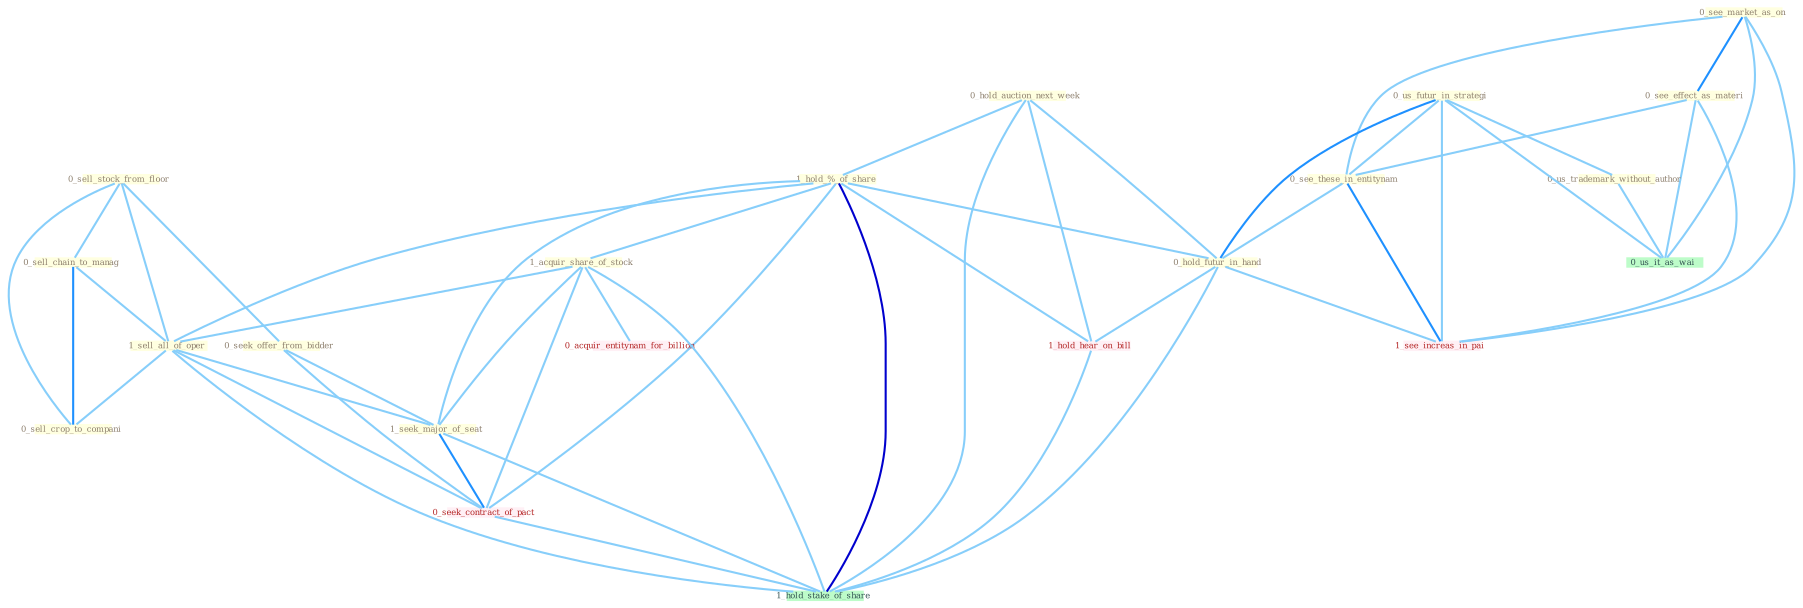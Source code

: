 Graph G{ 
    node
    [shape=polygon,style=filled,width=.5,height=.06,color="#BDFCC9",fixedsize=true,fontsize=4,
    fontcolor="#2f4f4f"];
    {node
    [color="#ffffe0", fontcolor="#8b7d6b"] "0_hold_auction_next_week " "0_see_market_as_on " "0_see_effect_as_materi " "0_sell_stock_from_floor " "0_us_futur_in_strategi " "0_sell_chain_to_manag " "1_hold_%_of_share " "0_us_trademark_without_author " "0_see_these_in_entitynam " "1_acquir_share_of_stock " "0_seek_offer_from_bidder " "1_sell_all_of_oper " "0_hold_futur_in_hand " "1_seek_major_of_seat " "0_sell_crop_to_compani "}
{node [color="#fff0f5", fontcolor="#b22222"] "0_seek_contract_of_pact " "0_acquir_entitynam_for_billion " "1_see_increas_in_pai " "1_hold_hear_on_bill "}
edge [color="#B0E2FF"];

	"0_hold_auction_next_week " -- "1_hold_%_of_share " [w="1", color="#87cefa" ];
	"0_hold_auction_next_week " -- "0_hold_futur_in_hand " [w="1", color="#87cefa" ];
	"0_hold_auction_next_week " -- "1_hold_hear_on_bill " [w="1", color="#87cefa" ];
	"0_hold_auction_next_week " -- "1_hold_stake_of_share " [w="1", color="#87cefa" ];
	"0_see_market_as_on " -- "0_see_effect_as_materi " [w="2", color="#1e90ff" , len=0.8];
	"0_see_market_as_on " -- "0_see_these_in_entitynam " [w="1", color="#87cefa" ];
	"0_see_market_as_on " -- "0_us_it_as_wai " [w="1", color="#87cefa" ];
	"0_see_market_as_on " -- "1_see_increas_in_pai " [w="1", color="#87cefa" ];
	"0_see_effect_as_materi " -- "0_see_these_in_entitynam " [w="1", color="#87cefa" ];
	"0_see_effect_as_materi " -- "0_us_it_as_wai " [w="1", color="#87cefa" ];
	"0_see_effect_as_materi " -- "1_see_increas_in_pai " [w="1", color="#87cefa" ];
	"0_sell_stock_from_floor " -- "0_sell_chain_to_manag " [w="1", color="#87cefa" ];
	"0_sell_stock_from_floor " -- "0_seek_offer_from_bidder " [w="1", color="#87cefa" ];
	"0_sell_stock_from_floor " -- "1_sell_all_of_oper " [w="1", color="#87cefa" ];
	"0_sell_stock_from_floor " -- "0_sell_crop_to_compani " [w="1", color="#87cefa" ];
	"0_us_futur_in_strategi " -- "0_us_trademark_without_author " [w="1", color="#87cefa" ];
	"0_us_futur_in_strategi " -- "0_see_these_in_entitynam " [w="1", color="#87cefa" ];
	"0_us_futur_in_strategi " -- "0_hold_futur_in_hand " [w="2", color="#1e90ff" , len=0.8];
	"0_us_futur_in_strategi " -- "0_us_it_as_wai " [w="1", color="#87cefa" ];
	"0_us_futur_in_strategi " -- "1_see_increas_in_pai " [w="1", color="#87cefa" ];
	"0_sell_chain_to_manag " -- "1_sell_all_of_oper " [w="1", color="#87cefa" ];
	"0_sell_chain_to_manag " -- "0_sell_crop_to_compani " [w="2", color="#1e90ff" , len=0.8];
	"1_hold_%_of_share " -- "1_acquir_share_of_stock " [w="1", color="#87cefa" ];
	"1_hold_%_of_share " -- "1_sell_all_of_oper " [w="1", color="#87cefa" ];
	"1_hold_%_of_share " -- "0_hold_futur_in_hand " [w="1", color="#87cefa" ];
	"1_hold_%_of_share " -- "1_seek_major_of_seat " [w="1", color="#87cefa" ];
	"1_hold_%_of_share " -- "0_seek_contract_of_pact " [w="1", color="#87cefa" ];
	"1_hold_%_of_share " -- "1_hold_hear_on_bill " [w="1", color="#87cefa" ];
	"1_hold_%_of_share " -- "1_hold_stake_of_share " [w="3", color="#0000cd" , len=0.6];
	"0_us_trademark_without_author " -- "0_us_it_as_wai " [w="1", color="#87cefa" ];
	"0_see_these_in_entitynam " -- "0_hold_futur_in_hand " [w="1", color="#87cefa" ];
	"0_see_these_in_entitynam " -- "1_see_increas_in_pai " [w="2", color="#1e90ff" , len=0.8];
	"1_acquir_share_of_stock " -- "1_sell_all_of_oper " [w="1", color="#87cefa" ];
	"1_acquir_share_of_stock " -- "1_seek_major_of_seat " [w="1", color="#87cefa" ];
	"1_acquir_share_of_stock " -- "0_seek_contract_of_pact " [w="1", color="#87cefa" ];
	"1_acquir_share_of_stock " -- "0_acquir_entitynam_for_billion " [w="1", color="#87cefa" ];
	"1_acquir_share_of_stock " -- "1_hold_stake_of_share " [w="1", color="#87cefa" ];
	"0_seek_offer_from_bidder " -- "1_seek_major_of_seat " [w="1", color="#87cefa" ];
	"0_seek_offer_from_bidder " -- "0_seek_contract_of_pact " [w="1", color="#87cefa" ];
	"1_sell_all_of_oper " -- "1_seek_major_of_seat " [w="1", color="#87cefa" ];
	"1_sell_all_of_oper " -- "0_sell_crop_to_compani " [w="1", color="#87cefa" ];
	"1_sell_all_of_oper " -- "0_seek_contract_of_pact " [w="1", color="#87cefa" ];
	"1_sell_all_of_oper " -- "1_hold_stake_of_share " [w="1", color="#87cefa" ];
	"0_hold_futur_in_hand " -- "1_see_increas_in_pai " [w="1", color="#87cefa" ];
	"0_hold_futur_in_hand " -- "1_hold_hear_on_bill " [w="1", color="#87cefa" ];
	"0_hold_futur_in_hand " -- "1_hold_stake_of_share " [w="1", color="#87cefa" ];
	"1_seek_major_of_seat " -- "0_seek_contract_of_pact " [w="2", color="#1e90ff" , len=0.8];
	"1_seek_major_of_seat " -- "1_hold_stake_of_share " [w="1", color="#87cefa" ];
	"0_seek_contract_of_pact " -- "1_hold_stake_of_share " [w="1", color="#87cefa" ];
	"1_hold_hear_on_bill " -- "1_hold_stake_of_share " [w="1", color="#87cefa" ];
}